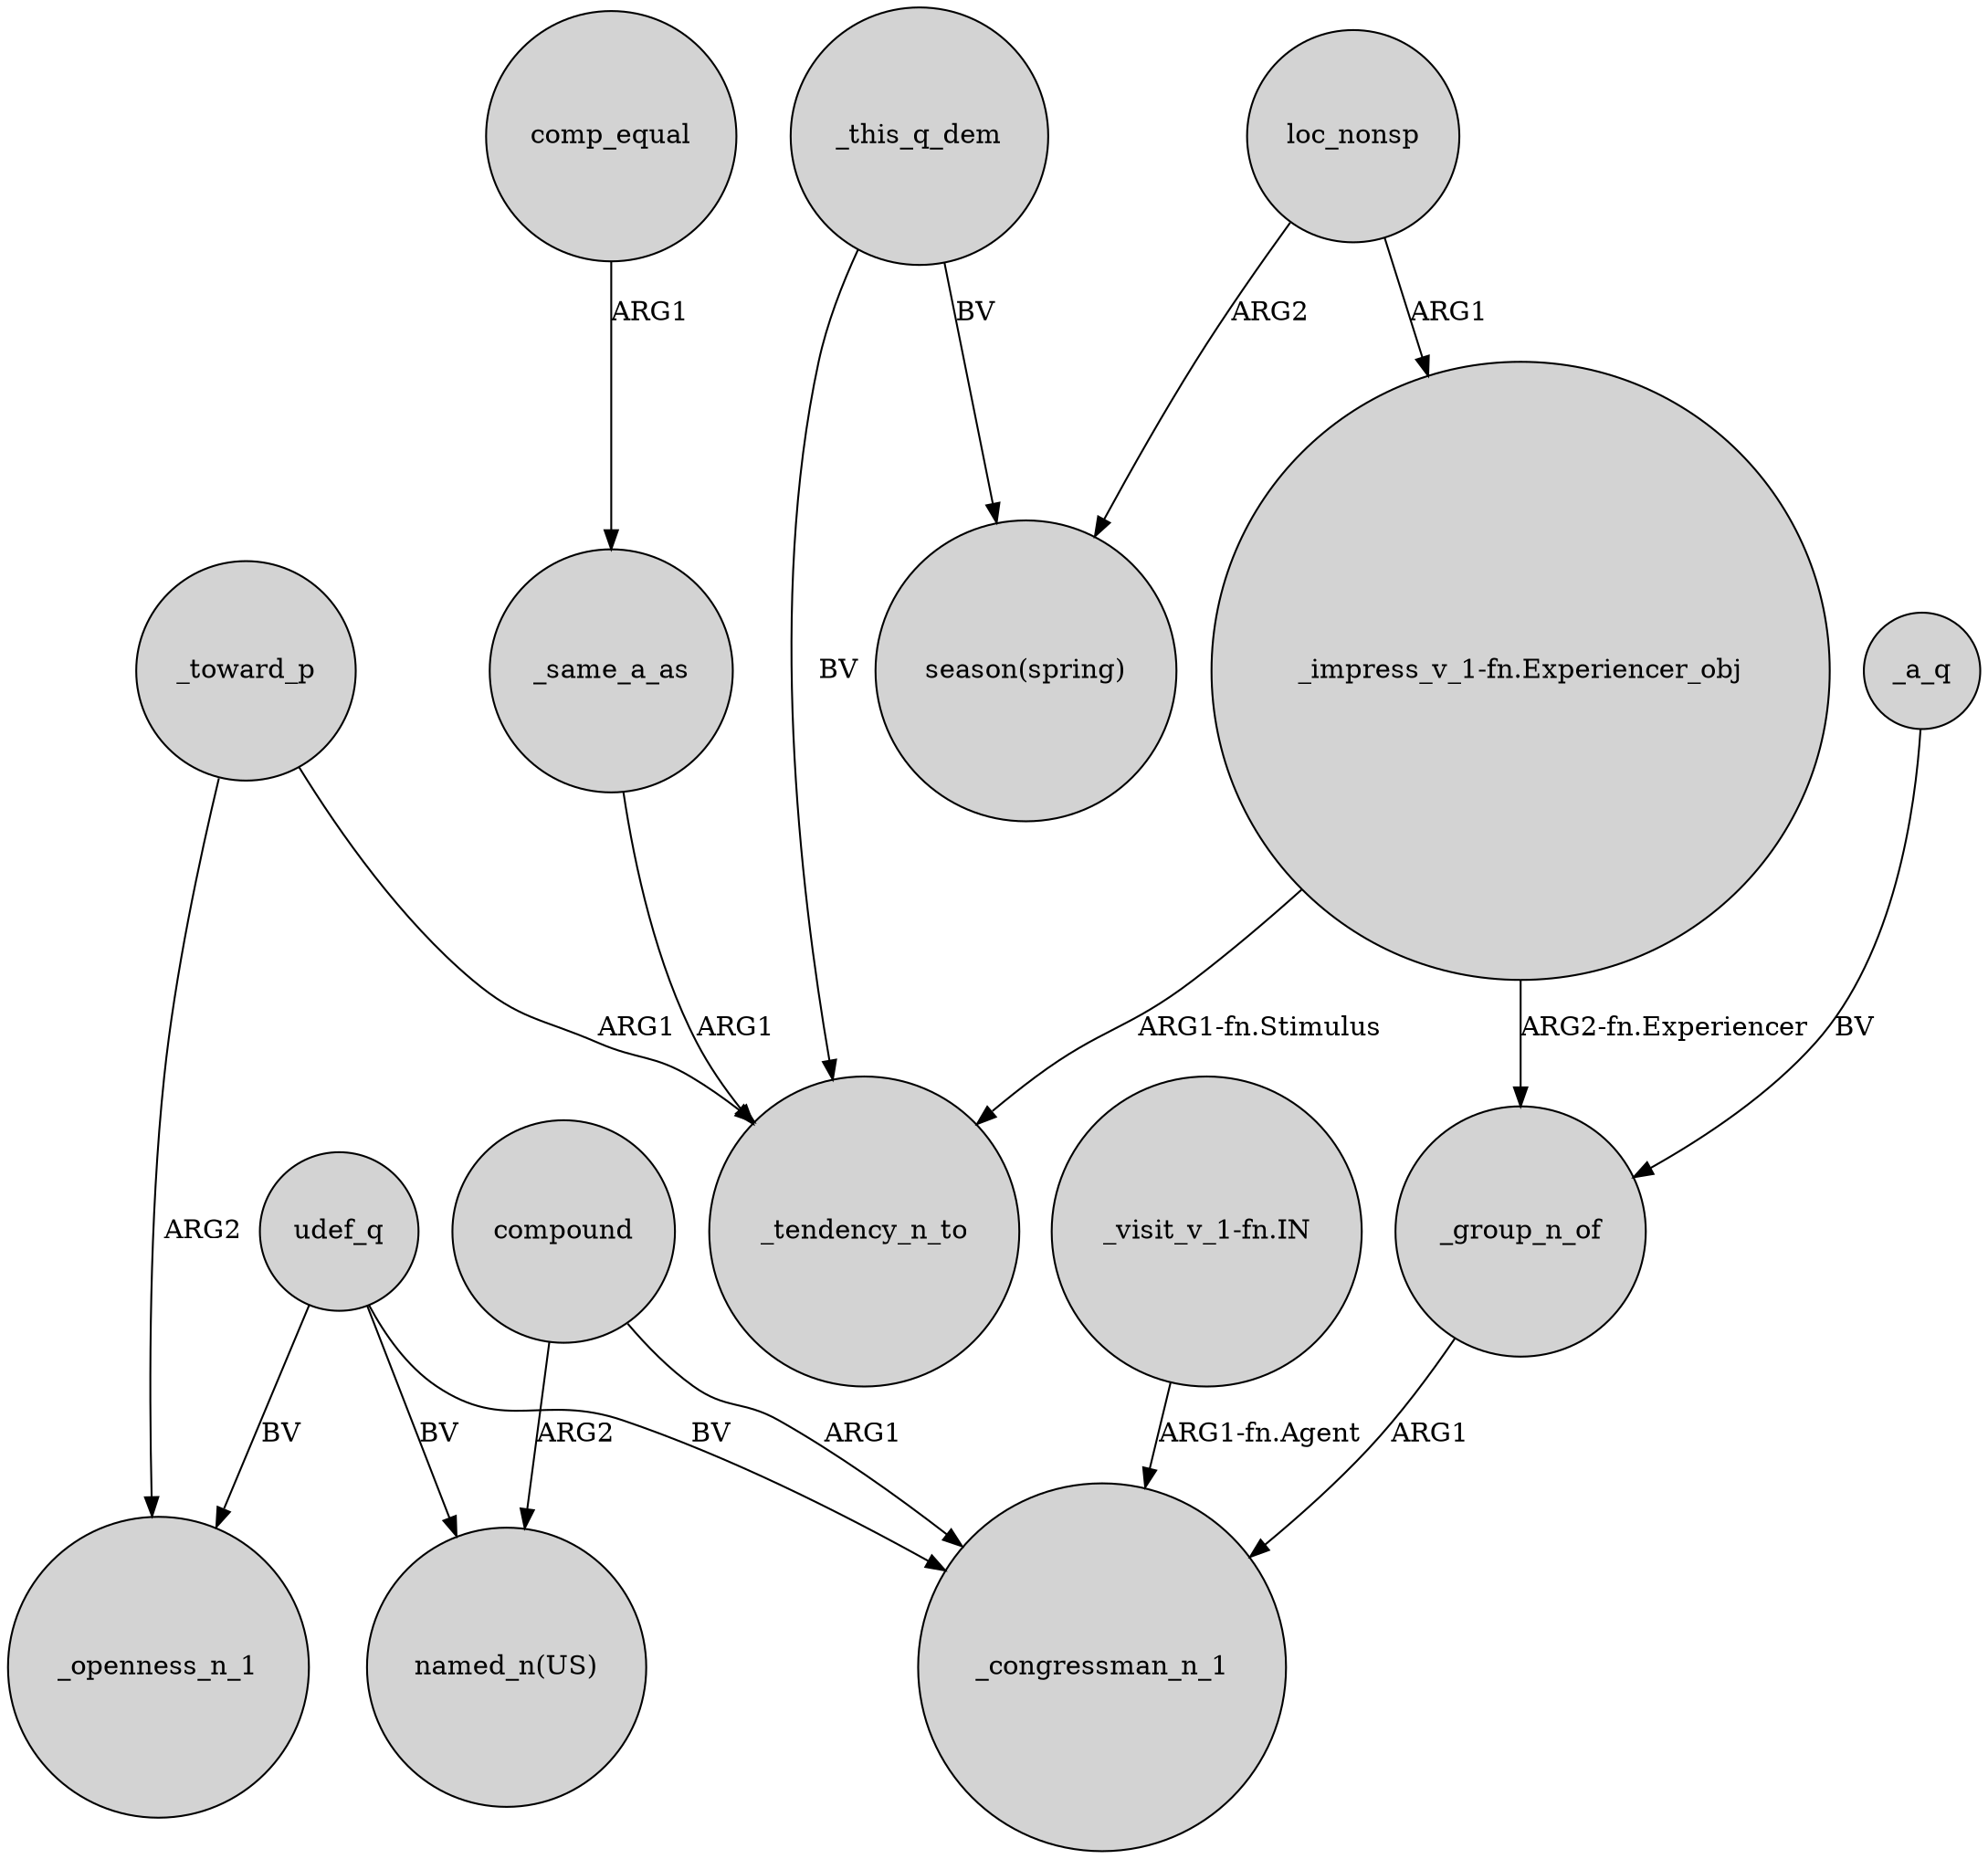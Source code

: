 digraph {
	node [shape=circle style=filled]
	udef_q -> _congressman_n_1 [label=BV]
	loc_nonsp -> "season(spring)" [label=ARG2]
	udef_q -> _openness_n_1 [label=BV]
	comp_equal -> _same_a_as [label=ARG1]
	"_impress_v_1-fn.Experiencer_obj" -> _tendency_n_to [label="ARG1-fn.Stimulus"]
	"_visit_v_1-fn.IN" -> _congressman_n_1 [label="ARG1-fn.Agent"]
	_a_q -> _group_n_of [label=BV]
	udef_q -> "named_n(US)" [label=BV]
	_toward_p -> _openness_n_1 [label=ARG2]
	_group_n_of -> _congressman_n_1 [label=ARG1]
	compound -> "named_n(US)" [label=ARG2]
	compound -> _congressman_n_1 [label=ARG1]
	"_impress_v_1-fn.Experiencer_obj" -> _group_n_of [label="ARG2-fn.Experiencer"]
	loc_nonsp -> "_impress_v_1-fn.Experiencer_obj" [label=ARG1]
	_this_q_dem -> _tendency_n_to [label=BV]
	_toward_p -> _tendency_n_to [label=ARG1]
	_this_q_dem -> "season(spring)" [label=BV]
	_same_a_as -> _tendency_n_to [label=ARG1]
}
